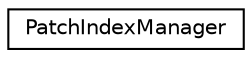 digraph "Graphical Class Hierarchy"
{
  edge [fontname="Helvetica",fontsize="10",labelfontname="Helvetica",labelfontsize="10"];
  node [fontname="Helvetica",fontsize="10",shape=record];
  rankdir="LR";
  Node1 [label="PatchIndexManager",height=0.2,width=0.4,color="black", fillcolor="white", style="filled",URL="$classRNReplicaNet_1_1RNLobby_1_1PatchIndexManager.html",tooltip="Handles loading and saving of patch index files with various access methods. "];
}
